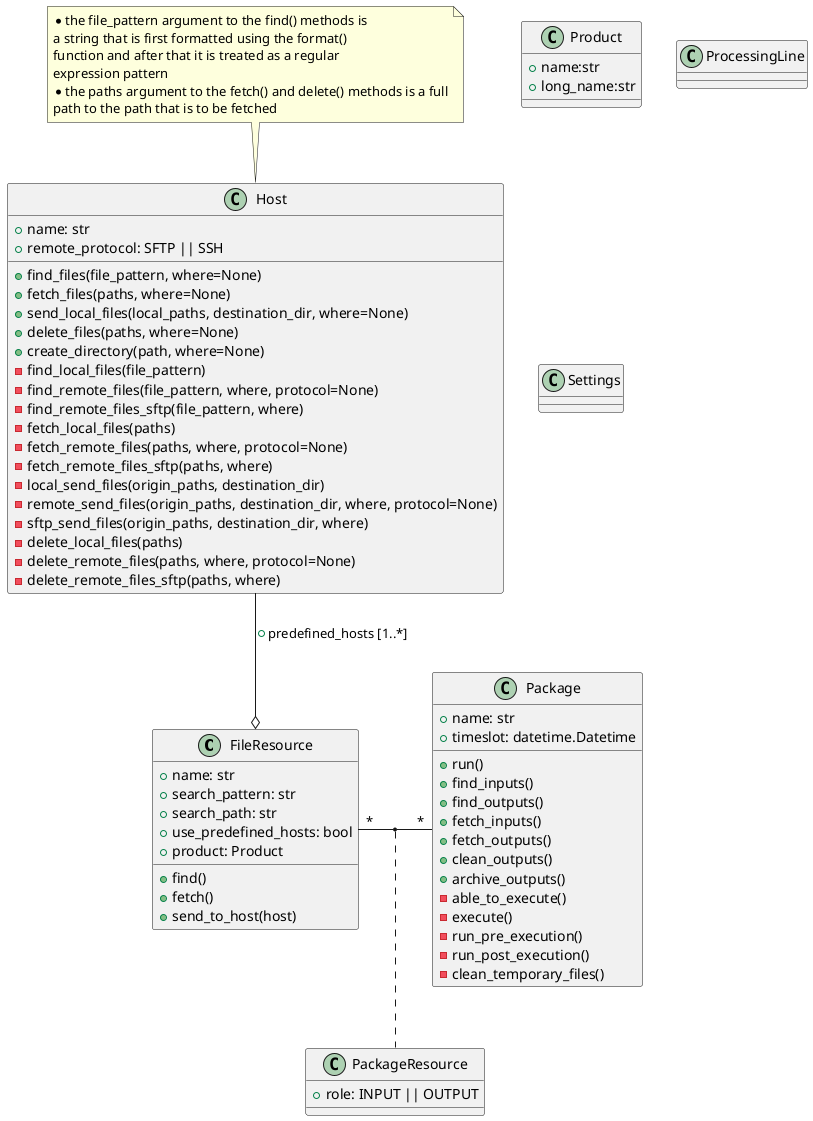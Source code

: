 @startuml

FileResource o-up- Host :+predefined_hosts [1..*]
FileResource "*" - "*" Package
(FileResource, Package) .. PackageResource

class Host {
    +name: str
    +remote_protocol: SFTP || SSH
    +find_files(file_pattern, where=None)
    +fetch_files(paths, where=None)
    +send_local_files(local_paths, destination_dir, where=None)
    +delete_files(paths, where=None)
    +create_directory(path, where=None)
    -find_local_files(file_pattern)
    -find_remote_files(file_pattern, where, protocol=None)
    -find_remote_files_sftp(file_pattern, where)
    -fetch_local_files(paths)
    -fetch_remote_files(paths, where, protocol=None)
    -fetch_remote_files_sftp(paths, where)
    -local_send_files(origin_paths, destination_dir)
    -remote_send_files(origin_paths, destination_dir, where, protocol=None)
    -sftp_send_files(origin_paths, destination_dir, where)
    -delete_local_files(paths)
    -delete_remote_files(paths, where, protocol=None)
    -delete_remote_files_sftp(paths, where)
}

class Package {
    +name: str
    +timeslot: datetime.Datetime
    +run()
    +find_inputs()
    +find_outputs()
    +fetch_inputs()
    +fetch_outputs()
    +clean_outputs()
    +archive_outputs()
    -able_to_execute()
    -execute()
    -run_pre_execution()
    -run_post_execution()
    -clean_temporary_files()
}

class PackageResource {
    +role: INPUT || OUTPUT
}

class FileResource {
    +name: str
    +search_pattern: str
    +search_path: str
    +use_predefined_hosts: bool
    +product: Product
    +find()
    +fetch()
    +send_to_host(host)
}

class Product {
    +name:str
    +long_name:str
}

class ProcessingLine {
}

class Settings {
}

note top of Host
* the file_pattern argument to the find() methods is
a string that is first formatted using the format()
function and after that it is treated as a regular
expression pattern
* the paths argument to the fetch() and delete() methods is a full
path to the path that is to be fetched
end note

@enduml